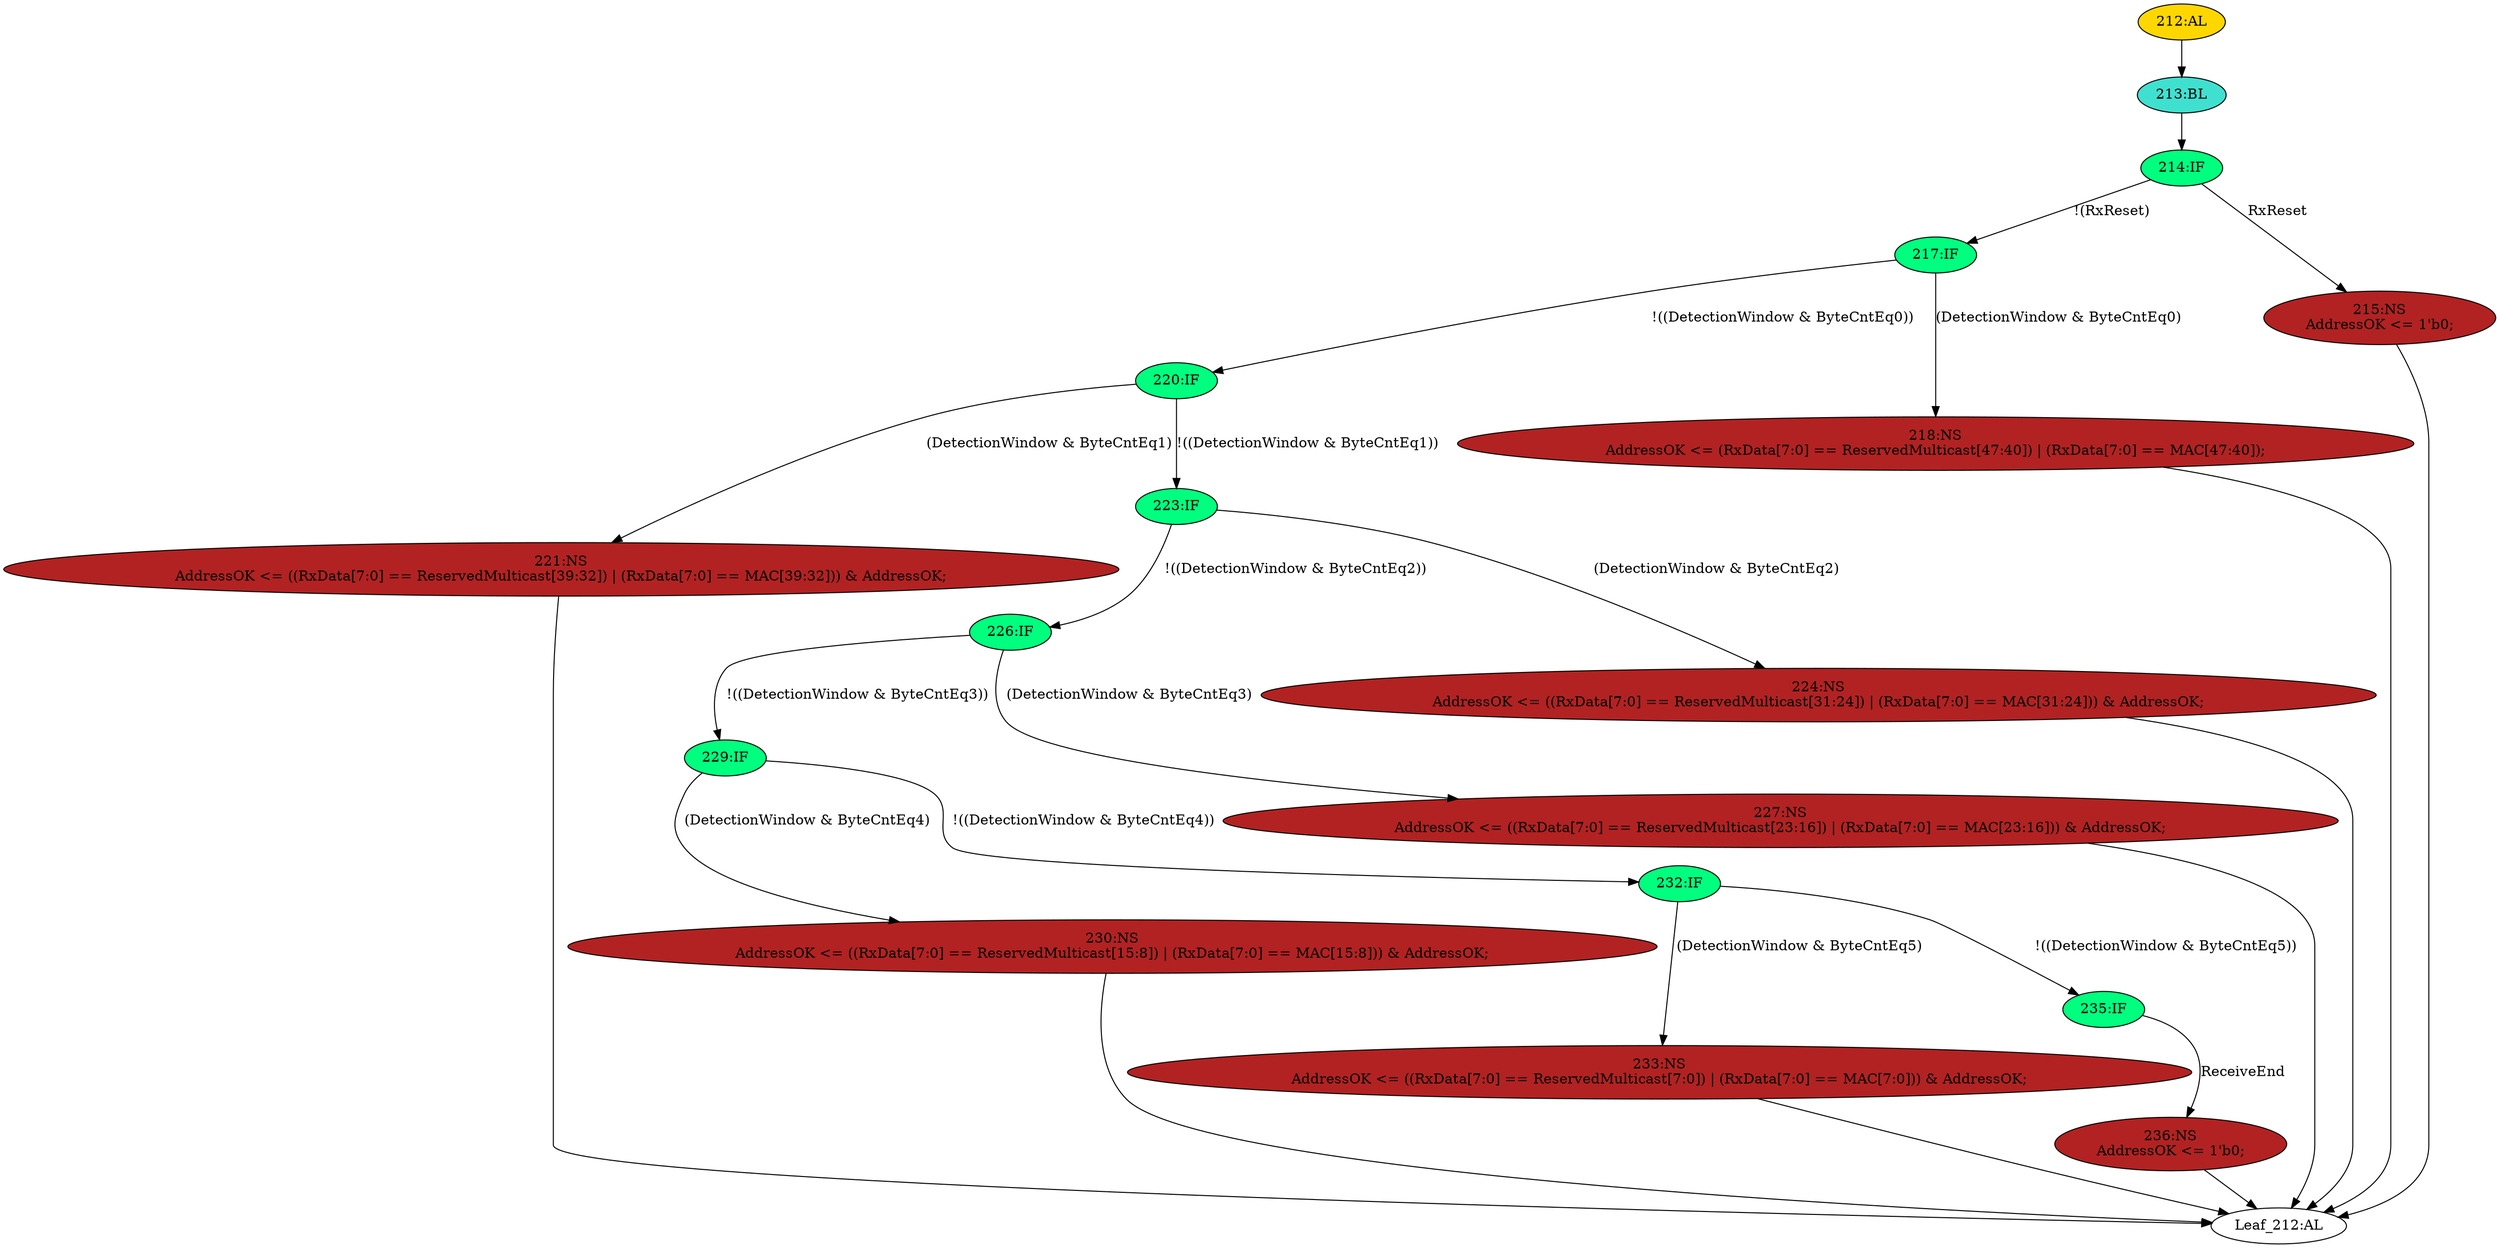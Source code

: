 strict digraph "" {
	node [label="\N"];
	"236:NS"	 [ast="<pyverilog.vparser.ast.NonblockingSubstitution object at 0x7f2ba5b022d0>",
		fillcolor=firebrick,
		label="236:NS
AddressOK <= 1'b0;",
		statements="[<pyverilog.vparser.ast.NonblockingSubstitution object at 0x7f2ba5b022d0>]",
		style=filled,
		typ=NonblockingSubstitution];
	"Leaf_212:AL"	 [def_var="['AddressOK']",
		label="Leaf_212:AL"];
	"236:NS" -> "Leaf_212:AL"	 [cond="[]",
		lineno=None];
	"213:BL"	 [ast="<pyverilog.vparser.ast.Block object at 0x7f2ba5b02410>",
		fillcolor=turquoise,
		label="213:BL",
		statements="[]",
		style=filled,
		typ=Block];
	"214:IF"	 [ast="<pyverilog.vparser.ast.IfStatement object at 0x7f2ba5b02450>",
		fillcolor=springgreen,
		label="214:IF",
		statements="[]",
		style=filled,
		typ=IfStatement];
	"213:BL" -> "214:IF"	 [cond="[]",
		lineno=None];
	"230:NS"	 [ast="<pyverilog.vparser.ast.NonblockingSubstitution object at 0x7f2ba5b02810>",
		fillcolor=firebrick,
		label="230:NS
AddressOK <= ((RxData[7:0] == ReservedMulticast[15:8]) | (RxData[7:0] == MAC[15:8])) & AddressOK;",
		statements="[<pyverilog.vparser.ast.NonblockingSubstitution object at 0x7f2ba5b02810>]",
		style=filled,
		typ=NonblockingSubstitution];
	"230:NS" -> "Leaf_212:AL"	 [cond="[]",
		lineno=None];
	"217:IF"	 [ast="<pyverilog.vparser.ast.IfStatement object at 0x7f2ba5b024d0>",
		fillcolor=springgreen,
		label="217:IF",
		statements="[]",
		style=filled,
		typ=IfStatement];
	"214:IF" -> "217:IF"	 [cond="['RxReset']",
		label="!(RxReset)",
		lineno=214];
	"215:NS"	 [ast="<pyverilog.vparser.ast.NonblockingSubstitution object at 0x7f2ba5b03550>",
		fillcolor=firebrick,
		label="215:NS
AddressOK <= 1'b0;",
		statements="[<pyverilog.vparser.ast.NonblockingSubstitution object at 0x7f2ba5b03550>]",
		style=filled,
		typ=NonblockingSubstitution];
	"214:IF" -> "215:NS"	 [cond="['RxReset']",
		label=RxReset,
		lineno=214];
	"220:IF"	 [ast="<pyverilog.vparser.ast.IfStatement object at 0x7f2ba5b02510>",
		fillcolor=springgreen,
		label="220:IF",
		statements="[]",
		style=filled,
		typ=IfStatement];
	"221:NS"	 [ast="<pyverilog.vparser.ast.NonblockingSubstitution object at 0x7f2b845fe1d0>",
		fillcolor=firebrick,
		label="221:NS
AddressOK <= ((RxData[7:0] == ReservedMulticast[39:32]) | (RxData[7:0] == MAC[39:32])) & AddressOK;",
		statements="[<pyverilog.vparser.ast.NonblockingSubstitution object at 0x7f2b845fe1d0>]",
		style=filled,
		typ=NonblockingSubstitution];
	"220:IF" -> "221:NS"	 [cond="['DetectionWindow', 'ByteCntEq1']",
		label="(DetectionWindow & ByteCntEq1)",
		lineno=220];
	"223:IF"	 [ast="<pyverilog.vparser.ast.IfStatement object at 0x7f2ba5b02550>",
		fillcolor=springgreen,
		label="223:IF",
		statements="[]",
		style=filled,
		typ=IfStatement];
	"220:IF" -> "223:IF"	 [cond="['DetectionWindow', 'ByteCntEq1']",
		label="!((DetectionWindow & ByteCntEq1))",
		lineno=220];
	"232:IF"	 [ast="<pyverilog.vparser.ast.IfStatement object at 0x7f2ba5b02610>",
		fillcolor=springgreen,
		label="232:IF",
		statements="[]",
		style=filled,
		typ=IfStatement];
	"233:NS"	 [ast="<pyverilog.vparser.ast.NonblockingSubstitution object at 0x7f2ba5adb4d0>",
		fillcolor=firebrick,
		label="233:NS
AddressOK <= ((RxData[7:0] == ReservedMulticast[7:0]) | (RxData[7:0] == MAC[7:0])) & AddressOK;",
		statements="[<pyverilog.vparser.ast.NonblockingSubstitution object at 0x7f2ba5adb4d0>]",
		style=filled,
		typ=NonblockingSubstitution];
	"232:IF" -> "233:NS"	 [cond="['DetectionWindow', 'ByteCntEq5']",
		label="(DetectionWindow & ByteCntEq5)",
		lineno=232];
	"235:IF"	 [ast="<pyverilog.vparser.ast.IfStatement object at 0x7f2ba5b02650>",
		fillcolor=springgreen,
		label="235:IF",
		statements="[]",
		style=filled,
		typ=IfStatement];
	"232:IF" -> "235:IF"	 [cond="['DetectionWindow', 'ByteCntEq5']",
		label="!((DetectionWindow & ByteCntEq5))",
		lineno=232];
	"221:NS" -> "Leaf_212:AL"	 [cond="[]",
		lineno=None];
	"229:IF"	 [ast="<pyverilog.vparser.ast.IfStatement object at 0x7f2ba5b025d0>",
		fillcolor=springgreen,
		label="229:IF",
		statements="[]",
		style=filled,
		typ=IfStatement];
	"229:IF" -> "230:NS"	 [cond="['DetectionWindow', 'ByteCntEq4']",
		label="(DetectionWindow & ByteCntEq4)",
		lineno=229];
	"229:IF" -> "232:IF"	 [cond="['DetectionWindow', 'ByteCntEq4']",
		label="!((DetectionWindow & ByteCntEq4))",
		lineno=229];
	"226:IF"	 [ast="<pyverilog.vparser.ast.IfStatement object at 0x7f2ba5b02590>",
		fillcolor=springgreen,
		label="226:IF",
		statements="[]",
		style=filled,
		typ=IfStatement];
	"226:IF" -> "229:IF"	 [cond="['DetectionWindow', 'ByteCntEq3']",
		label="!((DetectionWindow & ByteCntEq3))",
		lineno=226];
	"227:NS"	 [ast="<pyverilog.vparser.ast.NonblockingSubstitution object at 0x7f2ba5b02f90>",
		fillcolor=firebrick,
		label="227:NS
AddressOK <= ((RxData[7:0] == ReservedMulticast[23:16]) | (RxData[7:0] == MAC[23:16])) & AddressOK;",
		statements="[<pyverilog.vparser.ast.NonblockingSubstitution object at 0x7f2ba5b02f90>]",
		style=filled,
		typ=NonblockingSubstitution];
	"226:IF" -> "227:NS"	 [cond="['DetectionWindow', 'ByteCntEq3']",
		label="(DetectionWindow & ByteCntEq3)",
		lineno=226];
	"223:IF" -> "226:IF"	 [cond="['DetectionWindow', 'ByteCntEq2']",
		label="!((DetectionWindow & ByteCntEq2))",
		lineno=223];
	"224:NS"	 [ast="<pyverilog.vparser.ast.NonblockingSubstitution object at 0x7f2ba5b77390>",
		fillcolor=firebrick,
		label="224:NS
AddressOK <= ((RxData[7:0] == ReservedMulticast[31:24]) | (RxData[7:0] == MAC[31:24])) & AddressOK;",
		statements="[<pyverilog.vparser.ast.NonblockingSubstitution object at 0x7f2ba5b77390>]",
		style=filled,
		typ=NonblockingSubstitution];
	"223:IF" -> "224:NS"	 [cond="['DetectionWindow', 'ByteCntEq2']",
		label="(DetectionWindow & ByteCntEq2)",
		lineno=223];
	"212:AL"	 [ast="<pyverilog.vparser.ast.Always object at 0x7f2ba5b036d0>",
		clk_sens=True,
		fillcolor=gold,
		label="212:AL",
		sens="['MRxClk', 'RxReset']",
		statements="[]",
		style=filled,
		typ=Always,
		use_var="['ReservedMulticast', 'ReceiveEnd', 'RxData', 'MAC', 'RxReset', 'ByteCntEq3', 'ByteCntEq5', 'ByteCntEq4', 'ByteCntEq2', 'ByteCntEq1', '\
ByteCntEq0', 'DetectionWindow', 'AddressOK']"];
	"212:AL" -> "213:BL"	 [cond="[]",
		lineno=None];
	"217:IF" -> "220:IF"	 [cond="['DetectionWindow', 'ByteCntEq0']",
		label="!((DetectionWindow & ByteCntEq0))",
		lineno=217];
	"218:NS"	 [ast="<pyverilog.vparser.ast.NonblockingSubstitution object at 0x7f2b840fdf10>",
		fillcolor=firebrick,
		label="218:NS
AddressOK <= (RxData[7:0] == ReservedMulticast[47:40]) | (RxData[7:0] == MAC[47:40]);",
		statements="[<pyverilog.vparser.ast.NonblockingSubstitution object at 0x7f2b840fdf10>]",
		style=filled,
		typ=NonblockingSubstitution];
	"217:IF" -> "218:NS"	 [cond="['DetectionWindow', 'ByteCntEq0']",
		label="(DetectionWindow & ByteCntEq0)",
		lineno=217];
	"227:NS" -> "Leaf_212:AL"	 [cond="[]",
		lineno=None];
	"233:NS" -> "Leaf_212:AL"	 [cond="[]",
		lineno=None];
	"235:IF" -> "236:NS"	 [cond="['ReceiveEnd']",
		label=ReceiveEnd,
		lineno=235];
	"224:NS" -> "Leaf_212:AL"	 [cond="[]",
		lineno=None];
	"218:NS" -> "Leaf_212:AL"	 [cond="[]",
		lineno=None];
	"215:NS" -> "Leaf_212:AL"	 [cond="[]",
		lineno=None];
}
